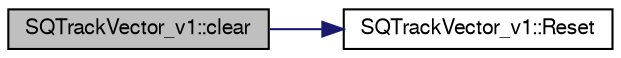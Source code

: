 digraph "SQTrackVector_v1::clear"
{
  bgcolor="transparent";
  edge [fontname="FreeSans",fontsize="10",labelfontname="FreeSans",labelfontsize="10"];
  node [fontname="FreeSans",fontsize="10",shape=record];
  rankdir="LR";
  Node1 [label="SQTrackVector_v1::clear",height=0.2,width=0.4,color="black", fillcolor="grey75", style="filled" fontcolor="black"];
  Node1 -> Node2 [color="midnightblue",fontsize="10",style="solid",fontname="FreeSans"];
  Node2 [label="SQTrackVector_v1::Reset",height=0.2,width=0.4,color="black",URL="$d6/d0b/classSQTrackVector__v1.html#ab17af20767193fd3198d04c9cfe25857",tooltip="Clear Event. "];
}
